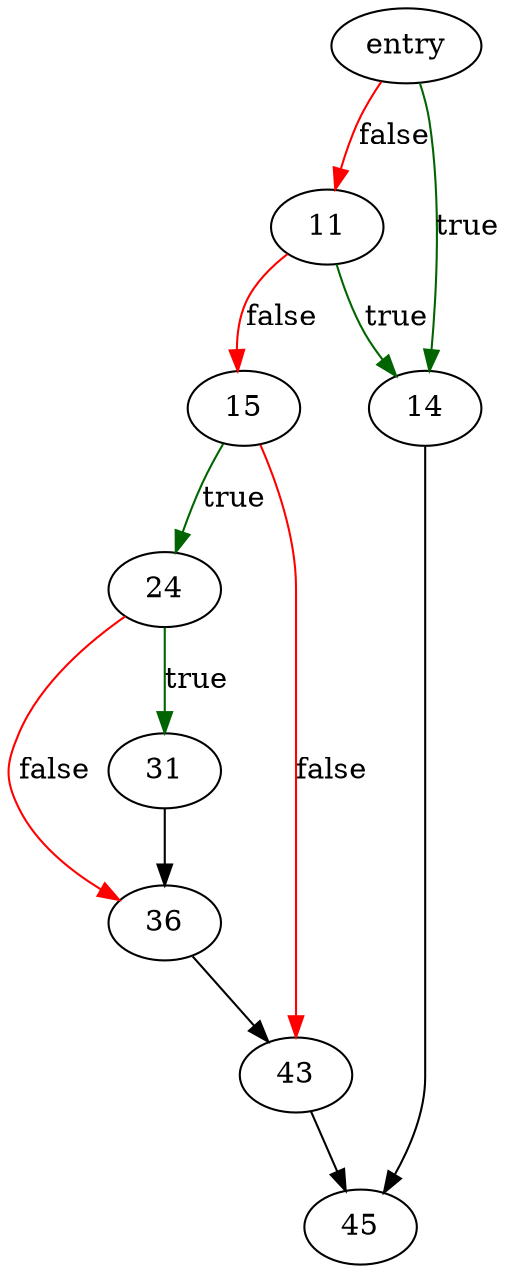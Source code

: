 digraph "sqlite3_limit" {
	// Node definitions.
	3 [label=entry];
	11;
	14;
	15;
	24;
	31;
	36;
	43;
	45;

	// Edge definitions.
	3 -> 11 [
		color=red
		label=false
	];
	3 -> 14 [
		color=darkgreen
		label=true
	];
	11 -> 14 [
		color=darkgreen
		label=true
	];
	11 -> 15 [
		color=red
		label=false
	];
	14 -> 45;
	15 -> 24 [
		color=darkgreen
		label=true
	];
	15 -> 43 [
		color=red
		label=false
	];
	24 -> 31 [
		color=darkgreen
		label=true
	];
	24 -> 36 [
		color=red
		label=false
	];
	31 -> 36;
	36 -> 43;
	43 -> 45;
}